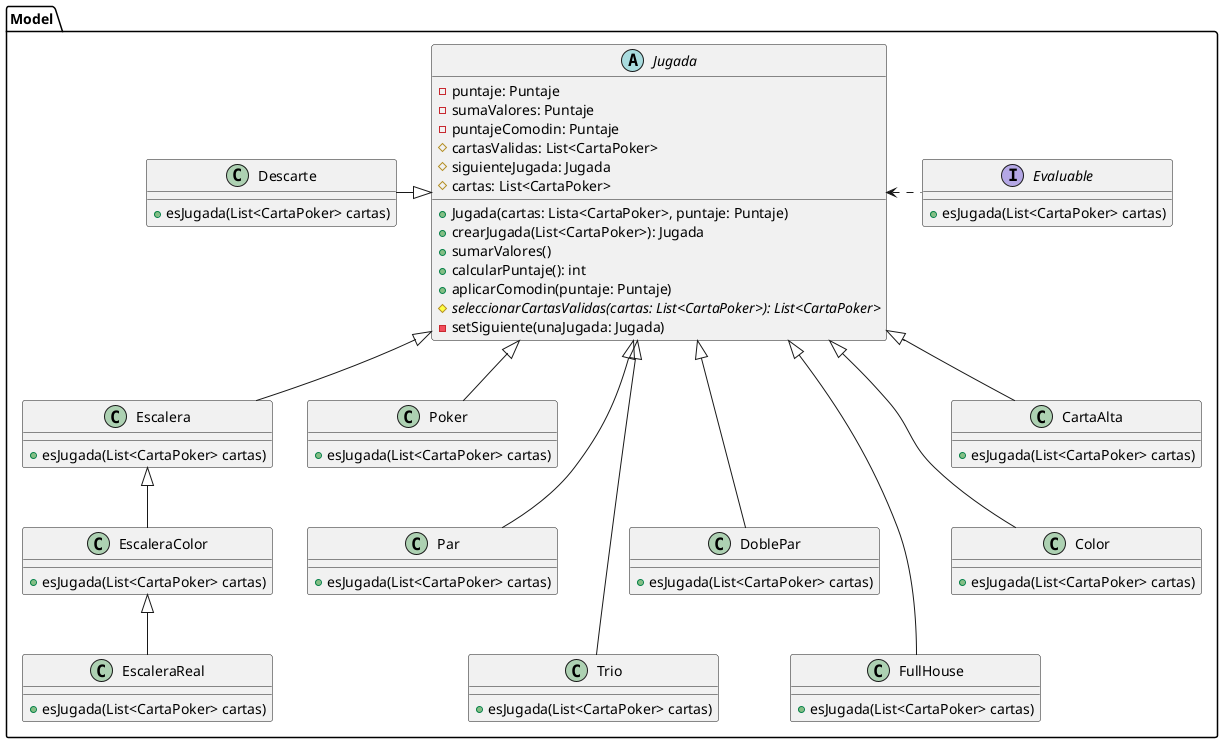 @startuml
'https://plantuml.com/class-diagram

package Model {

    abstract class Jugada
    interface Evaluable

    class Escalera {
         + esJugada(List<CartaPoker> cartas)
    }
    class Poker{
         + esJugada(List<CartaPoker> cartas)
    }
    class Par{
                  + esJugada(List<CartaPoker> cartas)
             }
    class Trio{
                   + esJugada(List<CartaPoker> cartas)
              }
    class DoblePar{
                       + esJugada(List<CartaPoker> cartas)
                  }
    class FullHouse{
                        + esJugada(List<CartaPoker> cartas)
                   }
    class EscaleraReal{
                           + esJugada(List<CartaPoker> cartas)
                      }
    class EscaleraColor{
                            + esJugada(List<CartaPoker> cartas)
                       }
    class Color{
                    + esJugada(List<CartaPoker> cartas)
               }
    class CartaAlta{
                        + esJugada(List<CartaPoker> cartas)
                   }
    class Descarte {
        + esJugada(List<CartaPoker> cartas)
    }

    interface Evaluable {
         + esJugada(List<CartaPoker> cartas)
    }

    abstract class Jugada {
        - puntaje: Puntaje
        - sumaValores: Puntaje
        - puntajeComodin: Puntaje
        # cartasValidas: List<CartaPoker>
        # siguienteJugada: Jugada
        # cartas: List<CartaPoker>

        + Jugada(cartas: Lista<CartaPoker>, puntaje: Puntaje)
        + crearJugada(List<CartaPoker>): Jugada
        + sumarValores()
        + calcularPuntaje(): int
        + aplicarComodin(puntaje: Puntaje)
        # {abstract}seleccionarCartasValidas(cartas: List<CartaPoker>): List<CartaPoker>
        - setSiguiente(unaJugada: Jugada)
    }



    Evaluable .left.> Jugada
    CartaAlta -up-|> Jugada
    Par --up-|> Jugada
    DoblePar -up--|> Jugada
    Trio --up--|> Jugada
    Escalera -up-|> Jugada
    Color --up-|> Jugada
    FullHouse --up--|> Jugada
    Poker -up-|> Jugada
    EscaleraColor -up-|> Escalera
    EscaleraReal -up-|> EscaleraColor
    Descarte -right-|> Jugada

}
@enduml